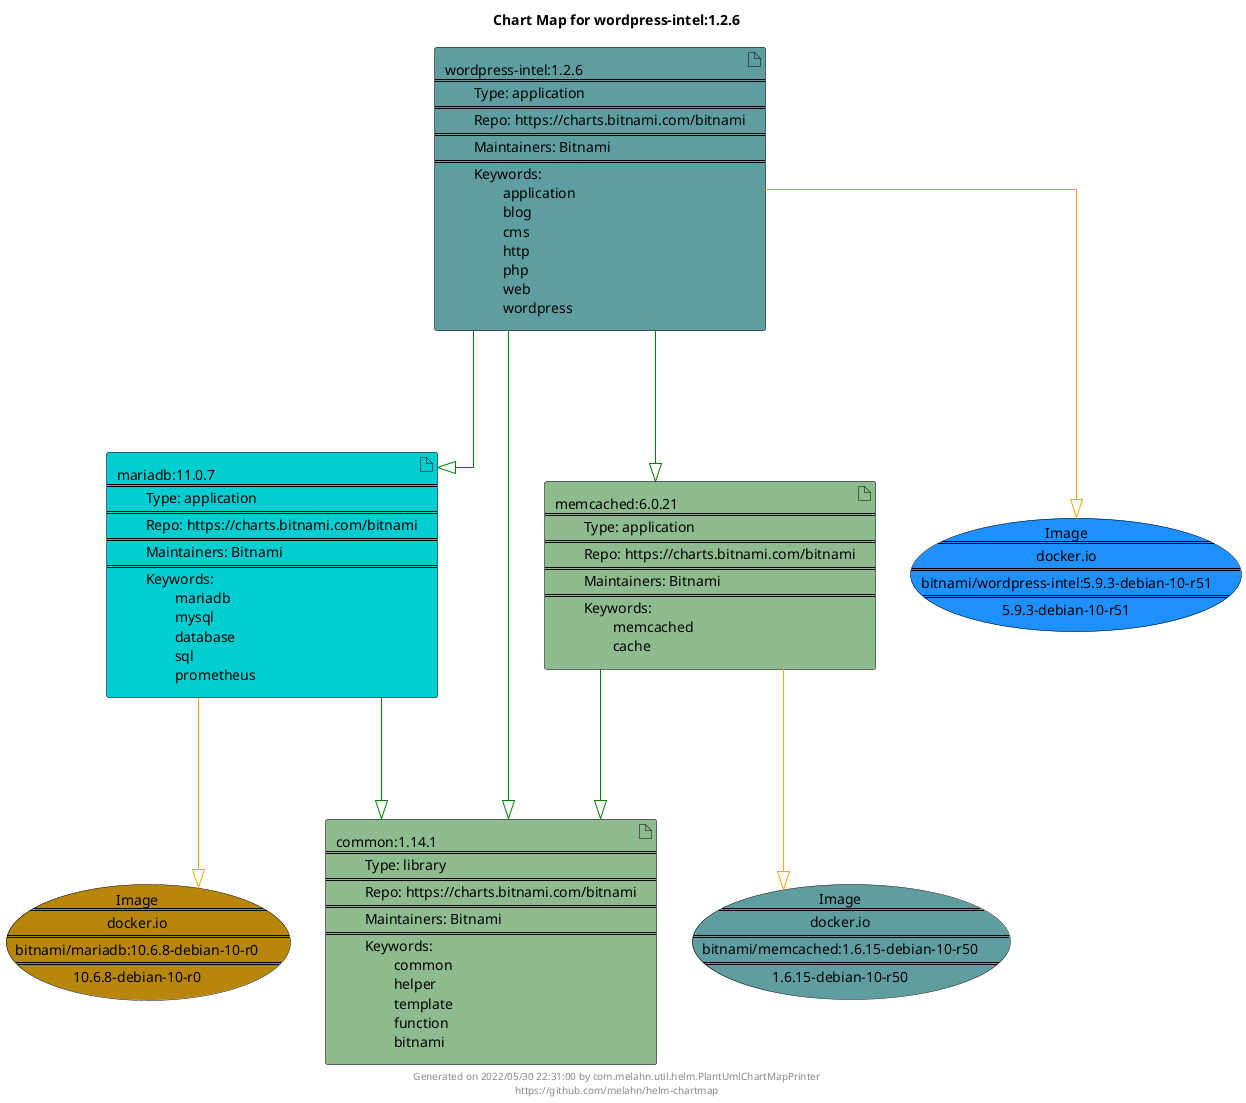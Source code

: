 @startuml
skinparam linetype ortho
skinparam backgroundColor white
skinparam usecaseBorderColor black
skinparam usecaseArrowColor LightSlateGray
skinparam artifactBorderColor black
skinparam artifactArrowColor LightSlateGray

title Chart Map for wordpress-intel:1.2.6

'There are 4 referenced Helm Charts
artifact "wordpress-intel:1.2.6\n====\n\tType: application\n====\n\tRepo: https://charts.bitnami.com/bitnami\n====\n\tMaintainers: Bitnami\n====\n\tKeywords: \n\t\tapplication\n\t\tblog\n\t\tcms\n\t\thttp\n\t\tphp\n\t\tweb\n\t\twordpress" as wordpress_intel_1_2_6 #CadetBlue
artifact "mariadb:11.0.7\n====\n\tType: application\n====\n\tRepo: https://charts.bitnami.com/bitnami\n====\n\tMaintainers: Bitnami\n====\n\tKeywords: \n\t\tmariadb\n\t\tmysql\n\t\tdatabase\n\t\tsql\n\t\tprometheus" as mariadb_11_0_7 #DarkTurquoise
artifact "memcached:6.0.21\n====\n\tType: application\n====\n\tRepo: https://charts.bitnami.com/bitnami\n====\n\tMaintainers: Bitnami\n====\n\tKeywords: \n\t\tmemcached\n\t\tcache" as memcached_6_0_21 #DarkSeaGreen
artifact "common:1.14.1\n====\n\tType: library\n====\n\tRepo: https://charts.bitnami.com/bitnami\n====\n\tMaintainers: Bitnami\n====\n\tKeywords: \n\t\tcommon\n\t\thelper\n\t\ttemplate\n\t\tfunction\n\t\tbitnami" as common_1_14_1 #DarkSeaGreen

'There are 3 referenced Docker Images
usecase "Image\n====\ndocker.io\n====\nbitnami/wordpress-intel:5.9.3-debian-10-r51\n====\n5.9.3-debian-10-r51" as docker_io_bitnami_wordpress_intel_5_9_3_debian_10_r51 #DodgerBlue
usecase "Image\n====\ndocker.io\n====\nbitnami/memcached:1.6.15-debian-10-r50\n====\n1.6.15-debian-10-r50" as docker_io_bitnami_memcached_1_6_15_debian_10_r50 #CadetBlue
usecase "Image\n====\ndocker.io\n====\nbitnami/mariadb:10.6.8-debian-10-r0\n====\n10.6.8-debian-10-r0" as docker_io_bitnami_mariadb_10_6_8_debian_10_r0 #DarkGoldenRod

'Chart Dependencies
wordpress_intel_1_2_6--[#green]-|>common_1_14_1
wordpress_intel_1_2_6--[#green]-|>memcached_6_0_21
memcached_6_0_21--[#green]-|>common_1_14_1
wordpress_intel_1_2_6--[#green]-|>mariadb_11_0_7
mariadb_11_0_7--[#green]-|>common_1_14_1
wordpress_intel_1_2_6--[#orange]-|>docker_io_bitnami_wordpress_intel_5_9_3_debian_10_r51
mariadb_11_0_7--[#orange]-|>docker_io_bitnami_mariadb_10_6_8_debian_10_r0
memcached_6_0_21--[#orange]-|>docker_io_bitnami_memcached_1_6_15_debian_10_r50

center footer Generated on 2022/05/30 22:31:00 by com.melahn.util.helm.PlantUmlChartMapPrinter\nhttps://github.com/melahn/helm-chartmap
@enduml
